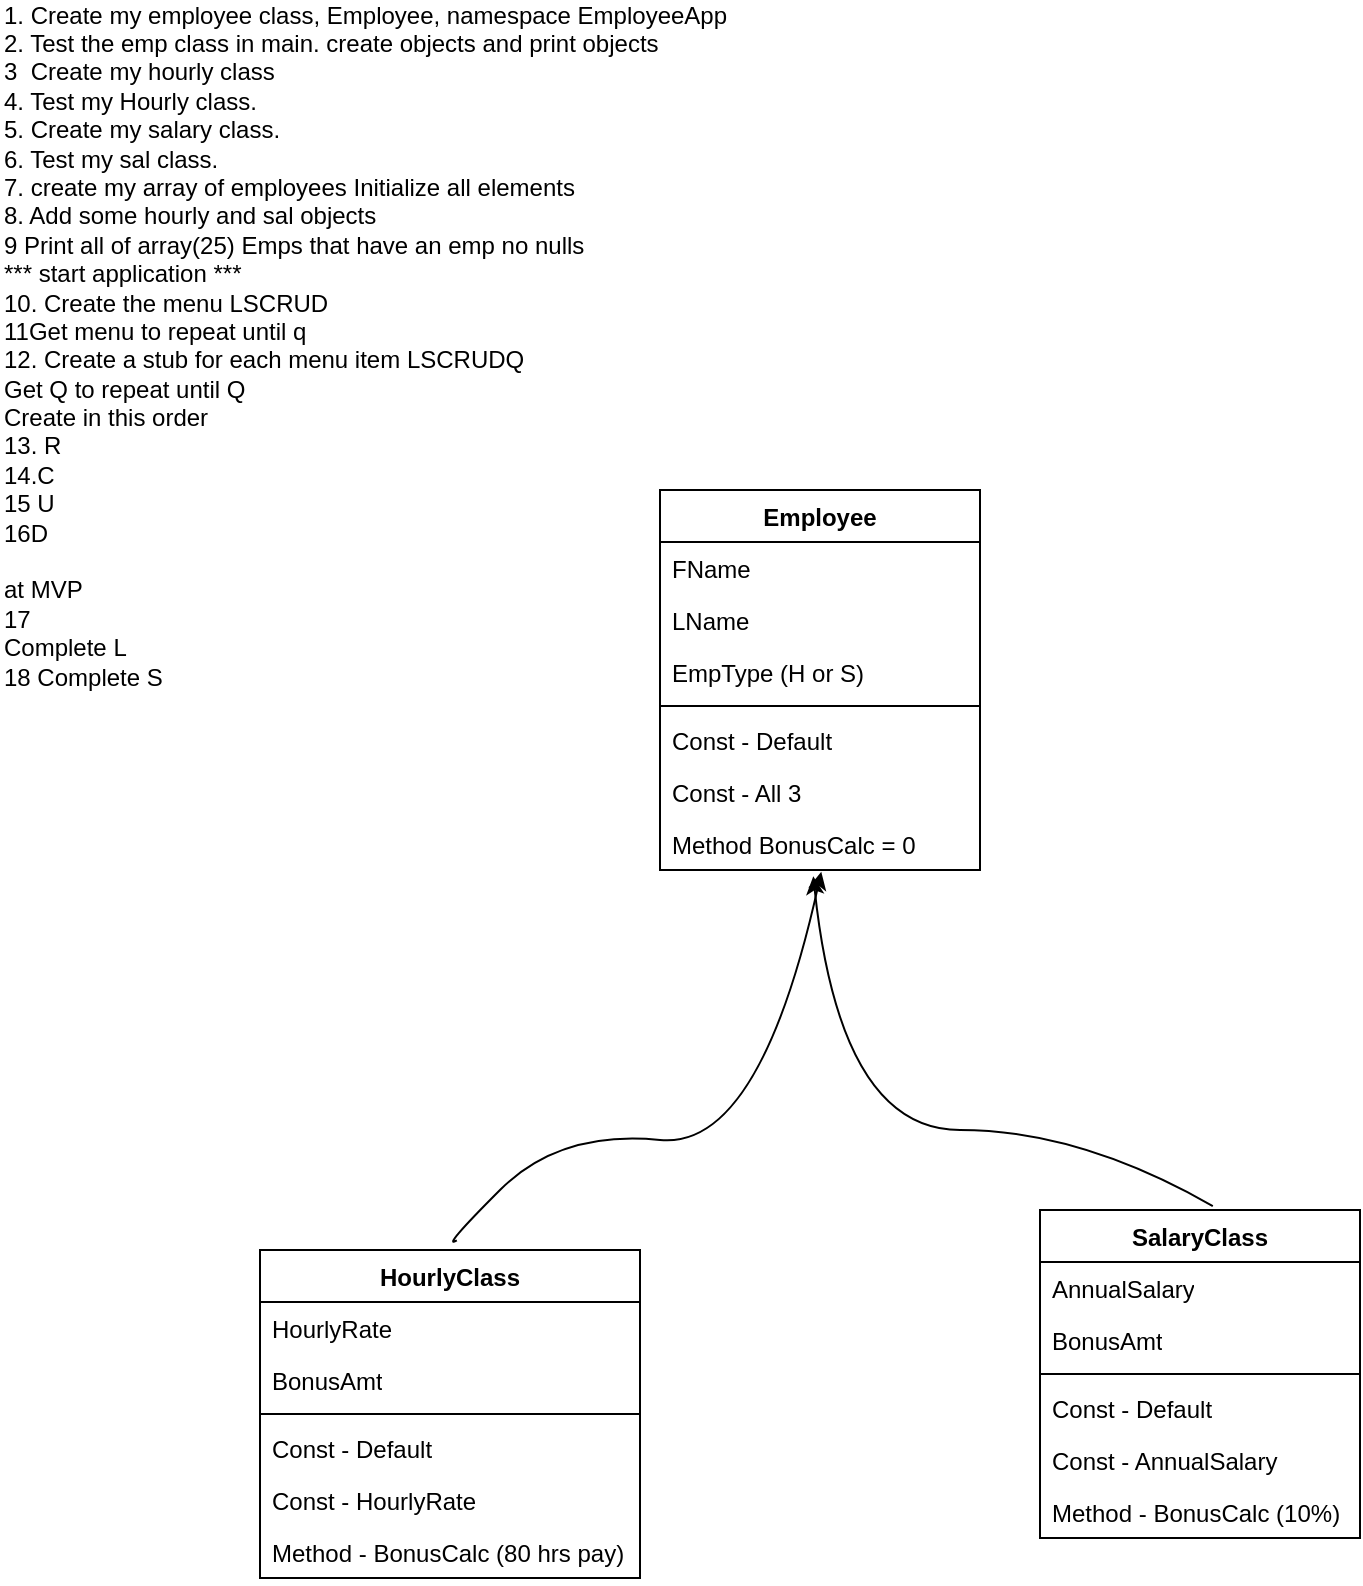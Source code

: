 <mxfile version="21.6.5" type="device">
  <diagram name="Page-1" id="2TuQO7elIQaO8uaEkOtF">
    <mxGraphModel dx="1030" dy="1928" grid="1" gridSize="10" guides="1" tooltips="1" connect="1" arrows="1" fold="1" page="1" pageScale="1" pageWidth="850" pageHeight="1100" math="0" shadow="0">
      <root>
        <mxCell id="0" />
        <mxCell id="1" parent="0" />
        <mxCell id="w28JnlimxYkriK10aSQp-1" value="Employee" style="swimlane;fontStyle=1;align=center;verticalAlign=top;childLayout=stackLayout;horizontal=1;startSize=26;horizontalStack=0;resizeParent=1;resizeParentMax=0;resizeLast=0;collapsible=1;marginBottom=0;whiteSpace=wrap;html=1;" vertex="1" parent="1">
          <mxGeometry x="380" y="-780" width="160" height="190" as="geometry" />
        </mxCell>
        <mxCell id="w28JnlimxYkriK10aSQp-9" value="FName" style="text;strokeColor=none;fillColor=none;align=left;verticalAlign=top;spacingLeft=4;spacingRight=4;overflow=hidden;rotatable=0;points=[[0,0.5],[1,0.5]];portConstraint=eastwest;whiteSpace=wrap;html=1;" vertex="1" parent="w28JnlimxYkriK10aSQp-1">
          <mxGeometry y="26" width="160" height="26" as="geometry" />
        </mxCell>
        <mxCell id="w28JnlimxYkriK10aSQp-10" value="LName" style="text;strokeColor=none;fillColor=none;align=left;verticalAlign=top;spacingLeft=4;spacingRight=4;overflow=hidden;rotatable=0;points=[[0,0.5],[1,0.5]];portConstraint=eastwest;whiteSpace=wrap;html=1;" vertex="1" parent="w28JnlimxYkriK10aSQp-1">
          <mxGeometry y="52" width="160" height="26" as="geometry" />
        </mxCell>
        <mxCell id="w28JnlimxYkriK10aSQp-2" value="EmpType (H or S)" style="text;strokeColor=none;fillColor=none;align=left;verticalAlign=top;spacingLeft=4;spacingRight=4;overflow=hidden;rotatable=0;points=[[0,0.5],[1,0.5]];portConstraint=eastwest;whiteSpace=wrap;html=1;" vertex="1" parent="w28JnlimxYkriK10aSQp-1">
          <mxGeometry y="78" width="160" height="26" as="geometry" />
        </mxCell>
        <mxCell id="w28JnlimxYkriK10aSQp-3" value="" style="line;strokeWidth=1;fillColor=none;align=left;verticalAlign=middle;spacingTop=-1;spacingLeft=3;spacingRight=3;rotatable=0;labelPosition=right;points=[];portConstraint=eastwest;strokeColor=inherit;" vertex="1" parent="w28JnlimxYkriK10aSQp-1">
          <mxGeometry y="104" width="160" height="8" as="geometry" />
        </mxCell>
        <mxCell id="w28JnlimxYkriK10aSQp-11" value="Const - Default" style="text;strokeColor=none;fillColor=none;align=left;verticalAlign=top;spacingLeft=4;spacingRight=4;overflow=hidden;rotatable=0;points=[[0,0.5],[1,0.5]];portConstraint=eastwest;whiteSpace=wrap;html=1;" vertex="1" parent="w28JnlimxYkriK10aSQp-1">
          <mxGeometry y="112" width="160" height="26" as="geometry" />
        </mxCell>
        <mxCell id="w28JnlimxYkriK10aSQp-17" value="Const - All 3" style="text;strokeColor=none;fillColor=none;align=left;verticalAlign=top;spacingLeft=4;spacingRight=4;overflow=hidden;rotatable=0;points=[[0,0.5],[1,0.5]];portConstraint=eastwest;whiteSpace=wrap;html=1;" vertex="1" parent="w28JnlimxYkriK10aSQp-1">
          <mxGeometry y="138" width="160" height="26" as="geometry" />
        </mxCell>
        <mxCell id="w28JnlimxYkriK10aSQp-4" value="Method BonusCalc = 0" style="text;strokeColor=none;fillColor=none;align=left;verticalAlign=top;spacingLeft=4;spacingRight=4;overflow=hidden;rotatable=0;points=[[0,0.5],[1,0.5]];portConstraint=eastwest;whiteSpace=wrap;html=1;" vertex="1" parent="w28JnlimxYkriK10aSQp-1">
          <mxGeometry y="164" width="160" height="26" as="geometry" />
        </mxCell>
        <mxCell id="w28JnlimxYkriK10aSQp-5" value="HourlyClass" style="swimlane;fontStyle=1;align=center;verticalAlign=top;childLayout=stackLayout;horizontal=1;startSize=26;horizontalStack=0;resizeParent=1;resizeParentMax=0;resizeLast=0;collapsible=1;marginBottom=0;whiteSpace=wrap;html=1;" vertex="1" parent="1">
          <mxGeometry x="180" y="-400" width="190" height="164" as="geometry" />
        </mxCell>
        <mxCell id="w28JnlimxYkriK10aSQp-25" value="HourlyRate" style="text;strokeColor=none;fillColor=none;align=left;verticalAlign=top;spacingLeft=4;spacingRight=4;overflow=hidden;rotatable=0;points=[[0,0.5],[1,0.5]];portConstraint=eastwest;whiteSpace=wrap;html=1;" vertex="1" parent="w28JnlimxYkriK10aSQp-5">
          <mxGeometry y="26" width="190" height="26" as="geometry" />
        </mxCell>
        <mxCell id="w28JnlimxYkriK10aSQp-6" value="BonusAmt" style="text;strokeColor=none;fillColor=none;align=left;verticalAlign=top;spacingLeft=4;spacingRight=4;overflow=hidden;rotatable=0;points=[[0,0.5],[1,0.5]];portConstraint=eastwest;whiteSpace=wrap;html=1;" vertex="1" parent="w28JnlimxYkriK10aSQp-5">
          <mxGeometry y="52" width="190" height="26" as="geometry" />
        </mxCell>
        <mxCell id="w28JnlimxYkriK10aSQp-7" value="" style="line;strokeWidth=1;fillColor=none;align=left;verticalAlign=middle;spacingTop=-1;spacingLeft=3;spacingRight=3;rotatable=0;labelPosition=right;points=[];portConstraint=eastwest;strokeColor=inherit;" vertex="1" parent="w28JnlimxYkriK10aSQp-5">
          <mxGeometry y="78" width="190" height="8" as="geometry" />
        </mxCell>
        <mxCell id="w28JnlimxYkriK10aSQp-18" value="Const - Default&lt;br&gt;" style="text;strokeColor=none;fillColor=none;align=left;verticalAlign=top;spacingLeft=4;spacingRight=4;overflow=hidden;rotatable=0;points=[[0,0.5],[1,0.5]];portConstraint=eastwest;whiteSpace=wrap;html=1;" vertex="1" parent="w28JnlimxYkriK10aSQp-5">
          <mxGeometry y="86" width="190" height="26" as="geometry" />
        </mxCell>
        <mxCell id="w28JnlimxYkriK10aSQp-21" value="Const - HourlyRate" style="text;strokeColor=none;fillColor=none;align=left;verticalAlign=top;spacingLeft=4;spacingRight=4;overflow=hidden;rotatable=0;points=[[0,0.5],[1,0.5]];portConstraint=eastwest;whiteSpace=wrap;html=1;" vertex="1" parent="w28JnlimxYkriK10aSQp-5">
          <mxGeometry y="112" width="190" height="26" as="geometry" />
        </mxCell>
        <mxCell id="w28JnlimxYkriK10aSQp-8" value="Method - BonusCalc (80 hrs pay)" style="text;strokeColor=none;fillColor=none;align=left;verticalAlign=top;spacingLeft=4;spacingRight=4;overflow=hidden;rotatable=0;points=[[0,0.5],[1,0.5]];portConstraint=eastwest;whiteSpace=wrap;html=1;" vertex="1" parent="w28JnlimxYkriK10aSQp-5">
          <mxGeometry y="138" width="190" height="26" as="geometry" />
        </mxCell>
        <mxCell id="w28JnlimxYkriK10aSQp-12" value="1. Create my employee class, Employee, namespace EmployeeApp&lt;br&gt;2. Test the emp class in main. create objects and print objects&lt;br&gt;3&amp;nbsp; Create my hourly class&lt;br&gt;4. Test my Hourly class.&lt;br&gt;5. Create my salary class.&lt;br&gt;6. Test my sal class.&lt;br&gt;7. create my array of employees Initialize all elements&lt;br&gt;8. Add some hourly and sal objects&amp;nbsp;&lt;br&gt;9 Print all of array(25) Emps that have an emp no nulls&lt;br&gt;*** start application ***&lt;br&gt;10. Create the menu LSCRUD&lt;br&gt;11Get menu to repeat until q&lt;br&gt;12. Create a stub for each menu item LSCRUDQ&lt;br&gt;Get Q to repeat until Q&lt;br&gt;Create in this order&lt;br&gt;13. R&lt;br&gt;14.C&lt;br&gt;15 U&lt;br&gt;16D&lt;br&gt;&lt;br&gt;at MVP&lt;br&gt;17&lt;br&gt;Complete L&lt;br&gt;18 Complete S&amp;nbsp;&lt;br&gt;&lt;div style=&quot;&quot;&gt;&lt;br&gt;&lt;/div&gt;" style="text;strokeColor=none;align=left;fillColor=none;html=1;verticalAlign=middle;whiteSpace=wrap;rounded=0;" vertex="1" parent="1">
          <mxGeometry x="50" y="-860" width="429" height="30" as="geometry" />
        </mxCell>
        <mxCell id="w28JnlimxYkriK10aSQp-13" value="SalaryClass" style="swimlane;fontStyle=1;align=center;verticalAlign=top;childLayout=stackLayout;horizontal=1;startSize=26;horizontalStack=0;resizeParent=1;resizeParentMax=0;resizeLast=0;collapsible=1;marginBottom=0;whiteSpace=wrap;html=1;" vertex="1" parent="1">
          <mxGeometry x="570" y="-420" width="160" height="164" as="geometry" />
        </mxCell>
        <mxCell id="w28JnlimxYkriK10aSQp-26" value="AnnualSalary" style="text;strokeColor=none;fillColor=none;align=left;verticalAlign=top;spacingLeft=4;spacingRight=4;overflow=hidden;rotatable=0;points=[[0,0.5],[1,0.5]];portConstraint=eastwest;whiteSpace=wrap;html=1;" vertex="1" parent="w28JnlimxYkriK10aSQp-13">
          <mxGeometry y="26" width="160" height="26" as="geometry" />
        </mxCell>
        <mxCell id="w28JnlimxYkriK10aSQp-14" value="BonusAmt" style="text;strokeColor=none;fillColor=none;align=left;verticalAlign=top;spacingLeft=4;spacingRight=4;overflow=hidden;rotatable=0;points=[[0,0.5],[1,0.5]];portConstraint=eastwest;whiteSpace=wrap;html=1;" vertex="1" parent="w28JnlimxYkriK10aSQp-13">
          <mxGeometry y="52" width="160" height="26" as="geometry" />
        </mxCell>
        <mxCell id="w28JnlimxYkriK10aSQp-15" value="" style="line;strokeWidth=1;fillColor=none;align=left;verticalAlign=middle;spacingTop=-1;spacingLeft=3;spacingRight=3;rotatable=0;labelPosition=right;points=[];portConstraint=eastwest;strokeColor=inherit;" vertex="1" parent="w28JnlimxYkriK10aSQp-13">
          <mxGeometry y="78" width="160" height="8" as="geometry" />
        </mxCell>
        <mxCell id="w28JnlimxYkriK10aSQp-19" value="Const - Default&lt;br&gt;" style="text;strokeColor=none;fillColor=none;align=left;verticalAlign=top;spacingLeft=4;spacingRight=4;overflow=hidden;rotatable=0;points=[[0,0.5],[1,0.5]];portConstraint=eastwest;whiteSpace=wrap;html=1;" vertex="1" parent="w28JnlimxYkriK10aSQp-13">
          <mxGeometry y="86" width="160" height="26" as="geometry" />
        </mxCell>
        <mxCell id="w28JnlimxYkriK10aSQp-20" value="Const - AnnualSalary" style="text;strokeColor=none;fillColor=none;align=left;verticalAlign=top;spacingLeft=4;spacingRight=4;overflow=hidden;rotatable=0;points=[[0,0.5],[1,0.5]];portConstraint=eastwest;whiteSpace=wrap;html=1;" vertex="1" parent="w28JnlimxYkriK10aSQp-13">
          <mxGeometry y="112" width="160" height="26" as="geometry" />
        </mxCell>
        <mxCell id="w28JnlimxYkriK10aSQp-16" value="Method - BonusCalc (10%)" style="text;strokeColor=none;fillColor=none;align=left;verticalAlign=top;spacingLeft=4;spacingRight=4;overflow=hidden;rotatable=0;points=[[0,0.5],[1,0.5]];portConstraint=eastwest;whiteSpace=wrap;html=1;" vertex="1" parent="w28JnlimxYkriK10aSQp-13">
          <mxGeometry y="138" width="160" height="26" as="geometry" />
        </mxCell>
        <mxCell id="w28JnlimxYkriK10aSQp-22" value="" style="curved=1;endArrow=classic;html=1;rounded=0;entryX=0.504;entryY=1.033;entryDx=0;entryDy=0;entryPerimeter=0;exitX=0.518;exitY=-0.029;exitDx=0;exitDy=0;exitPerimeter=0;" edge="1" parent="1" source="w28JnlimxYkriK10aSQp-5" target="w28JnlimxYkriK10aSQp-4">
          <mxGeometry width="50" height="50" relative="1" as="geometry">
            <mxPoint x="220" y="-400" as="sourcePoint" />
            <mxPoint x="270" y="-450" as="targetPoint" />
            <Array as="points">
              <mxPoint x="270" y="-400" />
              <mxPoint x="330" y="-460" />
              <mxPoint x="430" y="-450" />
            </Array>
          </mxGeometry>
        </mxCell>
        <mxCell id="w28JnlimxYkriK10aSQp-24" value="" style="curved=1;endArrow=classic;html=1;rounded=0;exitX=0.54;exitY=-0.012;exitDx=0;exitDy=0;exitPerimeter=0;entryX=0.479;entryY=1.121;entryDx=0;entryDy=0;entryPerimeter=0;" edge="1" parent="1" source="w28JnlimxYkriK10aSQp-13" target="w28JnlimxYkriK10aSQp-4">
          <mxGeometry width="50" height="50" relative="1" as="geometry">
            <mxPoint x="630" y="-440" as="sourcePoint" />
            <mxPoint x="680" y="-490" as="targetPoint" />
            <Array as="points">
              <mxPoint x="590" y="-460" />
              <mxPoint x="470" y="-460" />
            </Array>
          </mxGeometry>
        </mxCell>
      </root>
    </mxGraphModel>
  </diagram>
</mxfile>
